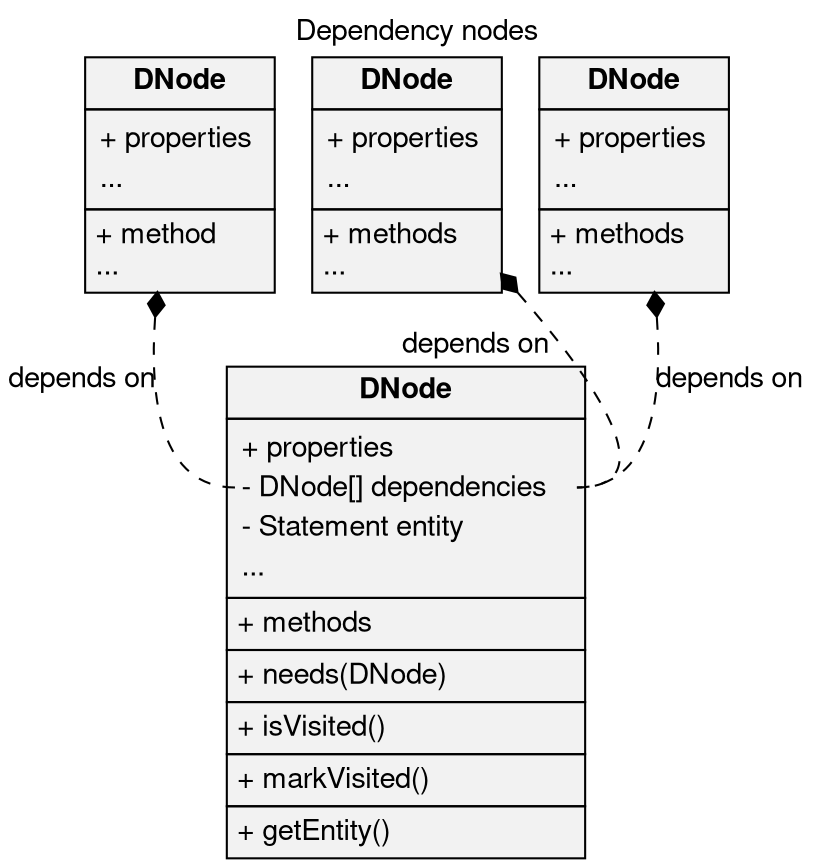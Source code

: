 digraph DependencyNodes {
	graph [
		label="Dependency nodes"
		labelloc="t"
		fontname="Helvetica,Arial,sans-serif"
	]
	node [
		fontname="Helvetica,Arial,sans-serif"
		shape=record
		style=filled
		fillcolor=gray95
	]
	edge [fontname="Helvetica,Arial,sans-serif"]
	edge [arrowhead=vee style=dashed]

	edge [dir=back arrowtail=empty style=""]

	edge [dir=back arrowtail=empty style=dashed]
	DNode_1
	DNode_1 [
		shape=plain
		label=<<table border="0" cellborder="1" cellspacing="0" cellpadding="4">
			<tr> <td> <b>DNode</b> </td> </tr>
			<tr> <td>
				<table border="0" cellborder="0" cellspacing="0" >
					<tr> <td align="left" >+ properties</td> </tr>
					<tr> <td port="dependenciesArray" align="left" >- DNode[] dependencies   </td> </tr>
					<tr> <td port="ss2" align="left" >- Statement entity</td> </tr>

					<tr> <td align="left">...</td> </tr>
				</table>
			</td> </tr>
			<tr> <td align="left">+ methods</td>  </tr>
			<tr> <td align="left">+ needs(DNode)</td> </tr>
			<tr> <td align="left">+ isVisited()</td> </tr>
			<tr> <td align="left">+ markVisited()</td> </tr>
			<tr> <td align="left">+ getEntity()</td> </tr>
		</table>>
	]

	edge [dir=back arrowtail=diamond]
	SubDNode_1 -> DNode_1:dependenciesArray [xlabel="depends on"]
	SubDNode_2 -> DNode_1:dependenciesArray [xlabel="depends on   "]
	SubDNode_3 -> DNode_1:dependenciesArray [xlabel="depends on   "]

	SubDNode_1 [
		shape=plain
		label=<<table border="0" cellborder="1" cellspacing="0" cellpadding="4">
			<tr> <td> <b>DNode</b> </td> </tr>
			<tr> <td>
				<table border="0" cellborder="0" cellspacing="0" >
					<tr> <td align="left">+ properties </td> </tr>
					<tr> <td align="left">...</td> </tr>
				</table>
				</td> </tr>
			<tr> <td align="left">
				+ method<br/>
				...<br align="left"/>
			</td> </tr>
		</table>>
	]
	SubDNode_2 [
		shape=plain
		label=<<table border="0" cellborder="1" cellspacing="0" cellpadding="4">
			<tr> <td> <b>DNode</b> </td> </tr>
			<tr> <td>
				<table align="left" border="0" cellborder="0" cellspacing="0" >
					<tr> <td align="left">+ properties </td> </tr>
					<tr> <td align="left">...</td> </tr>
				</table>
				</td> </tr>
			<tr> <td align="left">
				+ methods<br/>
				...<br align="left"/>
			</td> </tr>
		</table>>
	]
	SubDNode_3 [
		shape=plain
		label=<<table border="0" cellborder="1" cellspacing="0" cellpadding="4">
			<tr> <td> <b>DNode</b> </td> </tr>
			<tr> <td>
				<table border="0" cellborder="0" cellspacing="0" >
					<tr> <td align="left">+ properties </td> </tr>
					<tr> <td align="left">...</td> </tr>
				</table>
				</td> </tr>
			<tr> <td align="left">
				+ methods<br/>
				...<br align="left"/>
			</td> </tr>
		</table>>
	]
	
}

